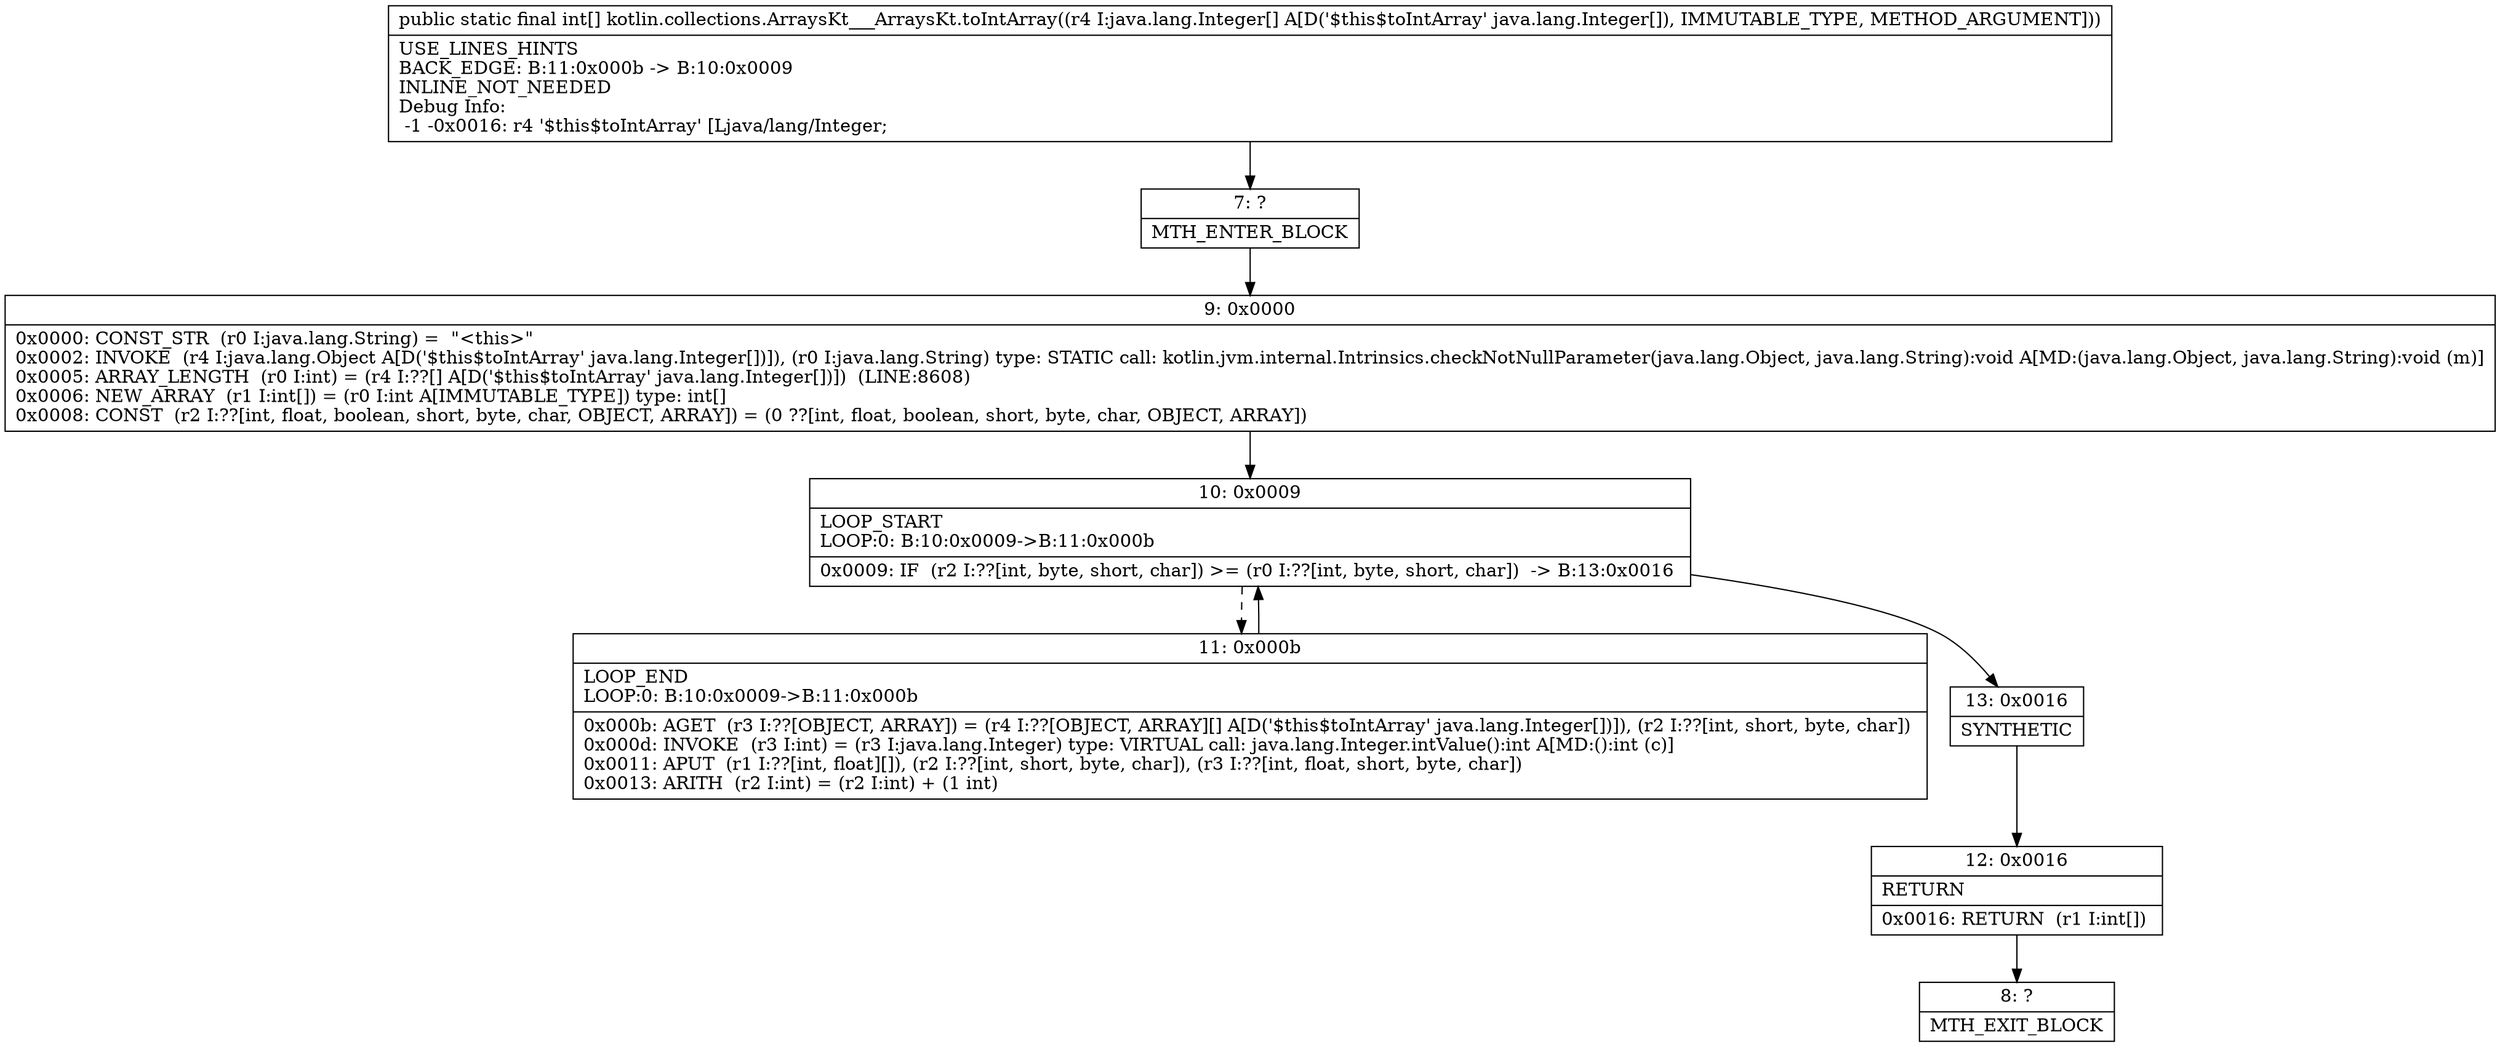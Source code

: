 digraph "CFG forkotlin.collections.ArraysKt___ArraysKt.toIntArray([Ljava\/lang\/Integer;)[I" {
Node_7 [shape=record,label="{7\:\ ?|MTH_ENTER_BLOCK\l}"];
Node_9 [shape=record,label="{9\:\ 0x0000|0x0000: CONST_STR  (r0 I:java.lang.String) =  \"\<this\>\" \l0x0002: INVOKE  (r4 I:java.lang.Object A[D('$this$toIntArray' java.lang.Integer[])]), (r0 I:java.lang.String) type: STATIC call: kotlin.jvm.internal.Intrinsics.checkNotNullParameter(java.lang.Object, java.lang.String):void A[MD:(java.lang.Object, java.lang.String):void (m)]\l0x0005: ARRAY_LENGTH  (r0 I:int) = (r4 I:??[] A[D('$this$toIntArray' java.lang.Integer[])])  (LINE:8608)\l0x0006: NEW_ARRAY  (r1 I:int[]) = (r0 I:int A[IMMUTABLE_TYPE]) type: int[] \l0x0008: CONST  (r2 I:??[int, float, boolean, short, byte, char, OBJECT, ARRAY]) = (0 ??[int, float, boolean, short, byte, char, OBJECT, ARRAY]) \l}"];
Node_10 [shape=record,label="{10\:\ 0x0009|LOOP_START\lLOOP:0: B:10:0x0009\-\>B:11:0x000b\l|0x0009: IF  (r2 I:??[int, byte, short, char]) \>= (r0 I:??[int, byte, short, char])  \-\> B:13:0x0016 \l}"];
Node_11 [shape=record,label="{11\:\ 0x000b|LOOP_END\lLOOP:0: B:10:0x0009\-\>B:11:0x000b\l|0x000b: AGET  (r3 I:??[OBJECT, ARRAY]) = (r4 I:??[OBJECT, ARRAY][] A[D('$this$toIntArray' java.lang.Integer[])]), (r2 I:??[int, short, byte, char]) \l0x000d: INVOKE  (r3 I:int) = (r3 I:java.lang.Integer) type: VIRTUAL call: java.lang.Integer.intValue():int A[MD:():int (c)]\l0x0011: APUT  (r1 I:??[int, float][]), (r2 I:??[int, short, byte, char]), (r3 I:??[int, float, short, byte, char]) \l0x0013: ARITH  (r2 I:int) = (r2 I:int) + (1 int) \l}"];
Node_13 [shape=record,label="{13\:\ 0x0016|SYNTHETIC\l}"];
Node_12 [shape=record,label="{12\:\ 0x0016|RETURN\l|0x0016: RETURN  (r1 I:int[]) \l}"];
Node_8 [shape=record,label="{8\:\ ?|MTH_EXIT_BLOCK\l}"];
MethodNode[shape=record,label="{public static final int[] kotlin.collections.ArraysKt___ArraysKt.toIntArray((r4 I:java.lang.Integer[] A[D('$this$toIntArray' java.lang.Integer[]), IMMUTABLE_TYPE, METHOD_ARGUMENT]))  | USE_LINES_HINTS\lBACK_EDGE: B:11:0x000b \-\> B:10:0x0009\lINLINE_NOT_NEEDED\lDebug Info:\l  \-1 \-0x0016: r4 '$this$toIntArray' [Ljava\/lang\/Integer;\l}"];
MethodNode -> Node_7;Node_7 -> Node_9;
Node_9 -> Node_10;
Node_10 -> Node_11[style=dashed];
Node_10 -> Node_13;
Node_11 -> Node_10;
Node_13 -> Node_12;
Node_12 -> Node_8;
}

